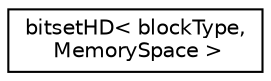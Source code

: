 digraph "Graphical Class Hierarchy"
{
 // LATEX_PDF_SIZE
  edge [fontname="Helvetica",fontsize="10",labelfontname="Helvetica",labelfontsize="10"];
  node [fontname="Helvetica",fontsize="10",shape=record];
  rankdir="LR";
  Node0 [label="bitsetHD\< blockType,\l MemorySpace \>",height=0.2,width=0.4,color="black", fillcolor="white", style="filled",URL="$classpFlow_1_1bitsetHD.html",tooltip=" "];
}
